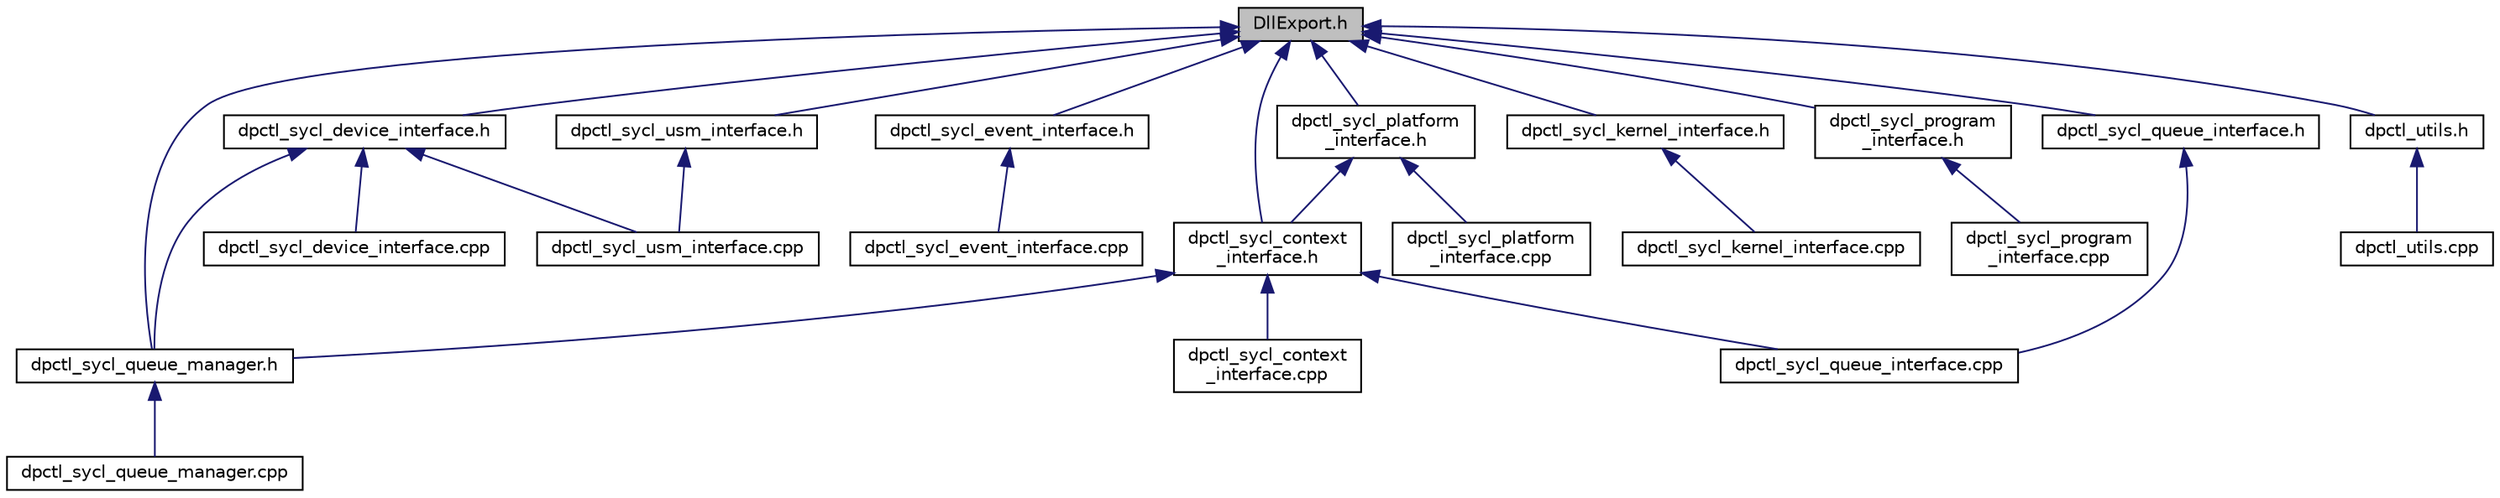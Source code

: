 digraph "DllExport.h"
{
 // LATEX_PDF_SIZE
  edge [fontname="Helvetica",fontsize="10",labelfontname="Helvetica",labelfontsize="10"];
  node [fontname="Helvetica",fontsize="10",shape=record];
  Node1 [label="DllExport.h",height=0.2,width=0.4,color="black", fillcolor="grey75", style="filled", fontcolor="black",tooltip=" "];
  Node1 -> Node2 [dir="back",color="midnightblue",fontsize="10",style="solid",fontname="Helvetica"];
  Node2 [label="dpctl_sycl_context\l_interface.h",height=0.2,width=0.4,color="black", fillcolor="white", style="filled",URL="$df/d74/dpctl__sycl__context__interface_8h.html",tooltip=" "];
  Node2 -> Node3 [dir="back",color="midnightblue",fontsize="10",style="solid",fontname="Helvetica"];
  Node3 [label="dpctl_sycl_queue_manager.h",height=0.2,width=0.4,color="black", fillcolor="white", style="filled",URL="$d1/dac/dpctl__sycl__queue__manager_8h.html",tooltip=" "];
  Node3 -> Node4 [dir="back",color="midnightblue",fontsize="10",style="solid",fontname="Helvetica"];
  Node4 [label="dpctl_sycl_queue_manager.cpp",height=0.2,width=0.4,color="black", fillcolor="white", style="filled",URL="$d2/db7/dpctl__sycl__queue__manager_8cpp.html",tooltip=" "];
  Node2 -> Node5 [dir="back",color="midnightblue",fontsize="10",style="solid",fontname="Helvetica"];
  Node5 [label="dpctl_sycl_context\l_interface.cpp",height=0.2,width=0.4,color="black", fillcolor="white", style="filled",URL="$d4/d08/dpctl__sycl__context__interface_8cpp.html",tooltip=" "];
  Node2 -> Node6 [dir="back",color="midnightblue",fontsize="10",style="solid",fontname="Helvetica"];
  Node6 [label="dpctl_sycl_queue_interface.cpp",height=0.2,width=0.4,color="black", fillcolor="white", style="filled",URL="$d3/daf/dpctl__sycl__queue__interface_8cpp.html",tooltip=" "];
  Node1 -> Node7 [dir="back",color="midnightblue",fontsize="10",style="solid",fontname="Helvetica"];
  Node7 [label="dpctl_sycl_device_interface.h",height=0.2,width=0.4,color="black", fillcolor="white", style="filled",URL="$d4/d5a/dpctl__sycl__device__interface_8h.html",tooltip=" "];
  Node7 -> Node3 [dir="back",color="midnightblue",fontsize="10",style="solid",fontname="Helvetica"];
  Node7 -> Node8 [dir="back",color="midnightblue",fontsize="10",style="solid",fontname="Helvetica"];
  Node8 [label="dpctl_sycl_device_interface.cpp",height=0.2,width=0.4,color="black", fillcolor="white", style="filled",URL="$de/dc3/dpctl__sycl__device__interface_8cpp.html",tooltip=" "];
  Node7 -> Node9 [dir="back",color="midnightblue",fontsize="10",style="solid",fontname="Helvetica"];
  Node9 [label="dpctl_sycl_usm_interface.cpp",height=0.2,width=0.4,color="black", fillcolor="white", style="filled",URL="$d1/de8/dpctl__sycl__usm__interface_8cpp.html",tooltip=" "];
  Node1 -> Node10 [dir="back",color="midnightblue",fontsize="10",style="solid",fontname="Helvetica"];
  Node10 [label="dpctl_sycl_event_interface.h",height=0.2,width=0.4,color="black", fillcolor="white", style="filled",URL="$d5/d12/dpctl__sycl__event__interface_8h.html",tooltip=" "];
  Node10 -> Node11 [dir="back",color="midnightblue",fontsize="10",style="solid",fontname="Helvetica"];
  Node11 [label="dpctl_sycl_event_interface.cpp",height=0.2,width=0.4,color="black", fillcolor="white", style="filled",URL="$db/dcc/dpctl__sycl__event__interface_8cpp.html",tooltip=" "];
  Node1 -> Node12 [dir="back",color="midnightblue",fontsize="10",style="solid",fontname="Helvetica"];
  Node12 [label="dpctl_sycl_kernel_interface.h",height=0.2,width=0.4,color="black", fillcolor="white", style="filled",URL="$df/df4/dpctl__sycl__kernel__interface_8h.html",tooltip=" "];
  Node12 -> Node13 [dir="back",color="midnightblue",fontsize="10",style="solid",fontname="Helvetica"];
  Node13 [label="dpctl_sycl_kernel_interface.cpp",height=0.2,width=0.4,color="black", fillcolor="white", style="filled",URL="$d1/ddb/dpctl__sycl__kernel__interface_8cpp.html",tooltip=" "];
  Node1 -> Node14 [dir="back",color="midnightblue",fontsize="10",style="solid",fontname="Helvetica"];
  Node14 [label="dpctl_sycl_platform\l_interface.h",height=0.2,width=0.4,color="black", fillcolor="white", style="filled",URL="$d3/d02/dpctl__sycl__platform__interface_8h.html",tooltip=" "];
  Node14 -> Node2 [dir="back",color="midnightblue",fontsize="10",style="solid",fontname="Helvetica"];
  Node14 -> Node15 [dir="back",color="midnightblue",fontsize="10",style="solid",fontname="Helvetica"];
  Node15 [label="dpctl_sycl_platform\l_interface.cpp",height=0.2,width=0.4,color="black", fillcolor="white", style="filled",URL="$d5/da7/dpctl__sycl__platform__interface_8cpp.html",tooltip=" "];
  Node1 -> Node16 [dir="back",color="midnightblue",fontsize="10",style="solid",fontname="Helvetica"];
  Node16 [label="dpctl_sycl_program\l_interface.h",height=0.2,width=0.4,color="black", fillcolor="white", style="filled",URL="$dc/d02/dpctl__sycl__program__interface_8h.html",tooltip=" "];
  Node16 -> Node17 [dir="back",color="midnightblue",fontsize="10",style="solid",fontname="Helvetica"];
  Node17 [label="dpctl_sycl_program\l_interface.cpp",height=0.2,width=0.4,color="black", fillcolor="white", style="filled",URL="$db/de0/dpctl__sycl__program__interface_8cpp.html",tooltip=" "];
  Node1 -> Node18 [dir="back",color="midnightblue",fontsize="10",style="solid",fontname="Helvetica"];
  Node18 [label="dpctl_sycl_queue_interface.h",height=0.2,width=0.4,color="black", fillcolor="white", style="filled",URL="$da/db8/dpctl__sycl__queue__interface_8h.html",tooltip=" "];
  Node18 -> Node6 [dir="back",color="midnightblue",fontsize="10",style="solid",fontname="Helvetica"];
  Node1 -> Node3 [dir="back",color="midnightblue",fontsize="10",style="solid",fontname="Helvetica"];
  Node1 -> Node19 [dir="back",color="midnightblue",fontsize="10",style="solid",fontname="Helvetica"];
  Node19 [label="dpctl_sycl_usm_interface.h",height=0.2,width=0.4,color="black", fillcolor="white", style="filled",URL="$de/d29/dpctl__sycl__usm__interface_8h.html",tooltip=" "];
  Node19 -> Node9 [dir="back",color="midnightblue",fontsize="10",style="solid",fontname="Helvetica"];
  Node1 -> Node20 [dir="back",color="midnightblue",fontsize="10",style="solid",fontname="Helvetica"];
  Node20 [label="dpctl_utils.h",height=0.2,width=0.4,color="black", fillcolor="white", style="filled",URL="$da/d48/dpctl__utils_8h.html",tooltip=" "];
  Node20 -> Node21 [dir="back",color="midnightblue",fontsize="10",style="solid",fontname="Helvetica"];
  Node21 [label="dpctl_utils.cpp",height=0.2,width=0.4,color="black", fillcolor="white", style="filled",URL="$d7/d8c/dpctl__utils_8cpp.html",tooltip=" "];
}
